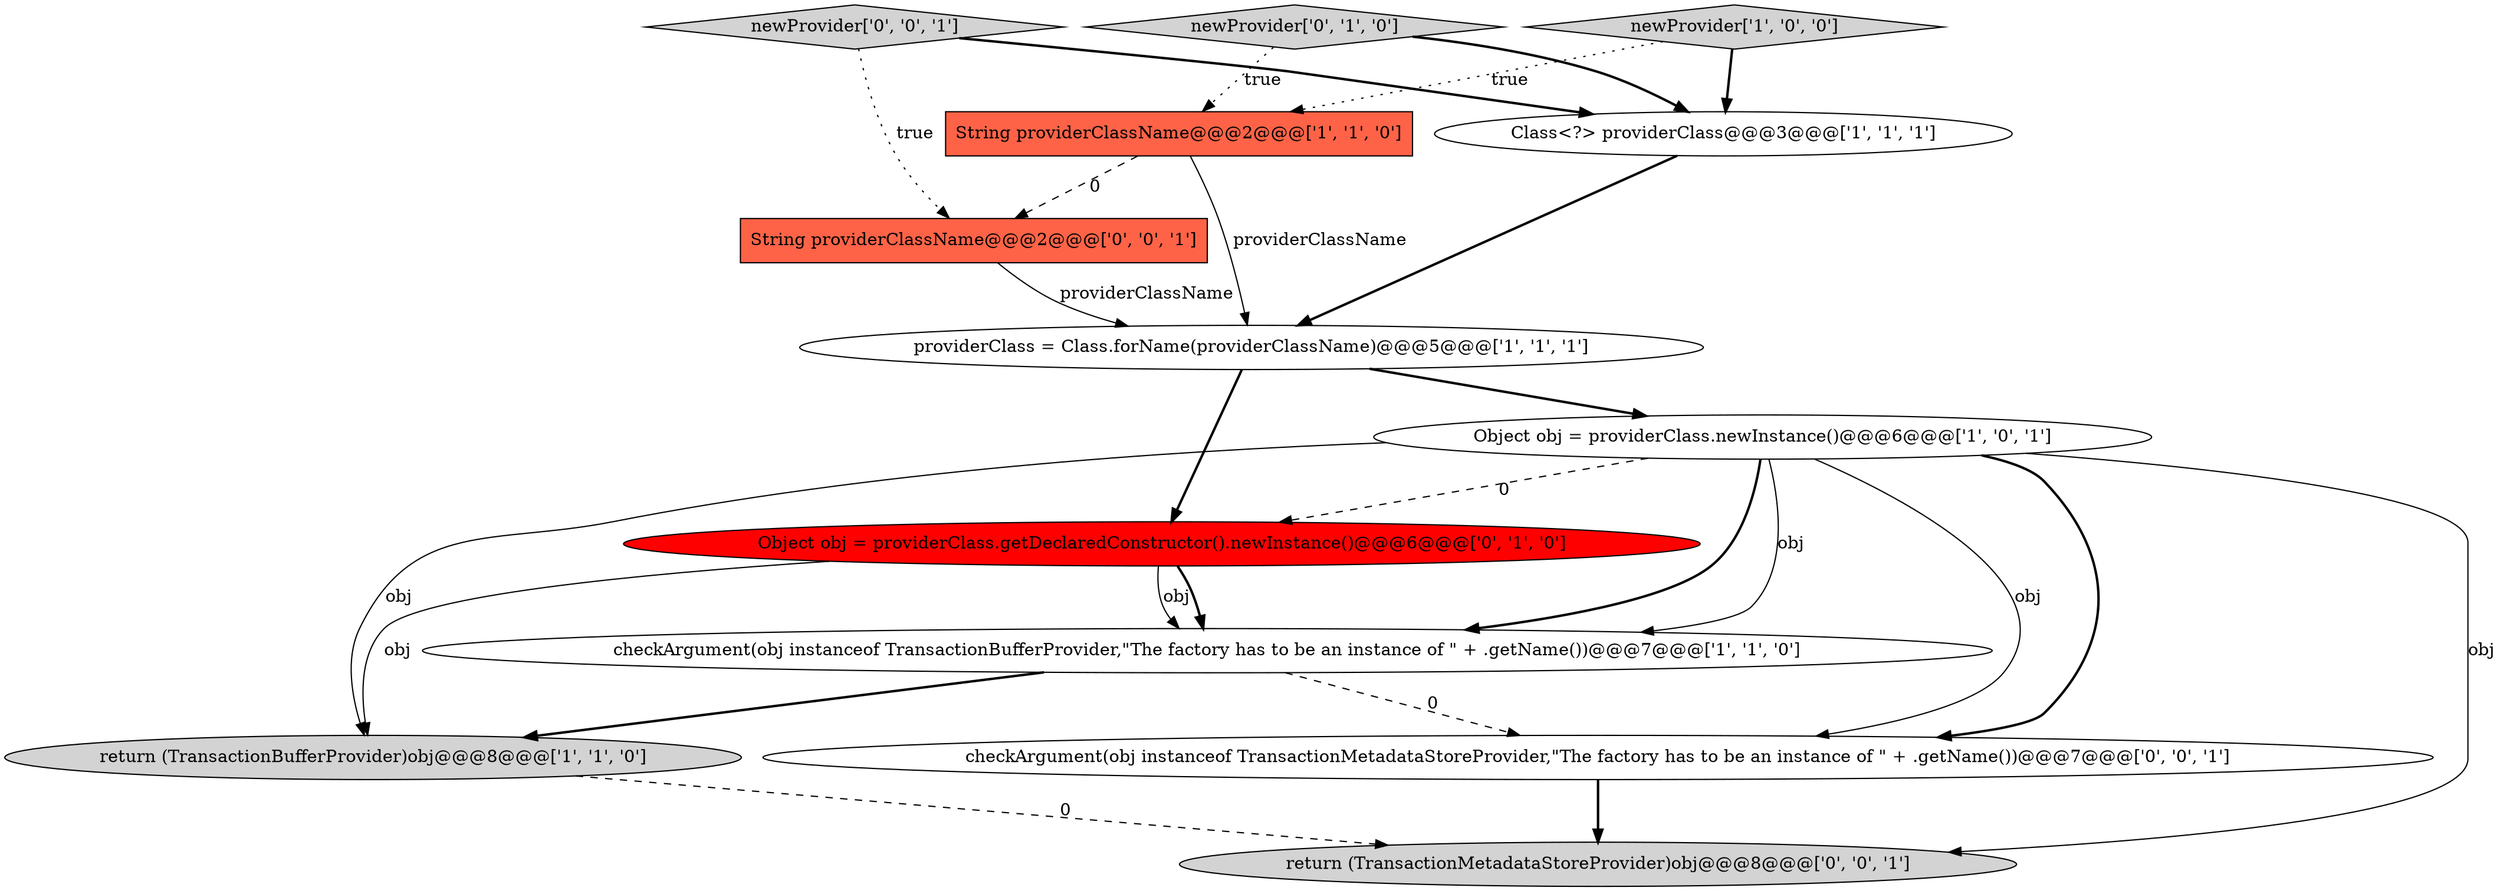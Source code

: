 digraph {
1 [style = filled, label = "providerClass = Class.forName(providerClassName)@@@5@@@['1', '1', '1']", fillcolor = white, shape = ellipse image = "AAA0AAABBB1BBB"];
8 [style = filled, label = "Object obj = providerClass.getDeclaredConstructor().newInstance()@@@6@@@['0', '1', '0']", fillcolor = red, shape = ellipse image = "AAA1AAABBB2BBB"];
0 [style = filled, label = "Class<?> providerClass@@@3@@@['1', '1', '1']", fillcolor = white, shape = ellipse image = "AAA0AAABBB1BBB"];
11 [style = filled, label = "newProvider['0', '0', '1']", fillcolor = lightgray, shape = diamond image = "AAA0AAABBB3BBB"];
3 [style = filled, label = "String providerClassName@@@2@@@['1', '1', '0']", fillcolor = tomato, shape = box image = "AAA0AAABBB1BBB"];
9 [style = filled, label = "checkArgument(obj instanceof TransactionMetadataStoreProvider,\"The factory has to be an instance of \" + .getName())@@@7@@@['0', '0', '1']", fillcolor = white, shape = ellipse image = "AAA0AAABBB3BBB"];
5 [style = filled, label = "Object obj = providerClass.newInstance()@@@6@@@['1', '0', '1']", fillcolor = white, shape = ellipse image = "AAA0AAABBB1BBB"];
12 [style = filled, label = "String providerClassName@@@2@@@['0', '0', '1']", fillcolor = tomato, shape = box image = "AAA0AAABBB3BBB"];
4 [style = filled, label = "checkArgument(obj instanceof TransactionBufferProvider,\"The factory has to be an instance of \" + .getName())@@@7@@@['1', '1', '0']", fillcolor = white, shape = ellipse image = "AAA0AAABBB1BBB"];
7 [style = filled, label = "newProvider['0', '1', '0']", fillcolor = lightgray, shape = diamond image = "AAA0AAABBB2BBB"];
2 [style = filled, label = "return (TransactionBufferProvider)obj@@@8@@@['1', '1', '0']", fillcolor = lightgray, shape = ellipse image = "AAA0AAABBB1BBB"];
6 [style = filled, label = "newProvider['1', '0', '0']", fillcolor = lightgray, shape = diamond image = "AAA0AAABBB1BBB"];
10 [style = filled, label = "return (TransactionMetadataStoreProvider)obj@@@8@@@['0', '0', '1']", fillcolor = lightgray, shape = ellipse image = "AAA0AAABBB3BBB"];
1->5 [style = bold, label=""];
1->8 [style = bold, label=""];
5->9 [style = bold, label=""];
5->10 [style = solid, label="obj"];
11->12 [style = dotted, label="true"];
5->2 [style = solid, label="obj"];
5->4 [style = solid, label="obj"];
3->1 [style = solid, label="providerClassName"];
7->0 [style = bold, label=""];
6->0 [style = bold, label=""];
5->9 [style = solid, label="obj"];
4->2 [style = bold, label=""];
9->10 [style = bold, label=""];
2->10 [style = dashed, label="0"];
8->2 [style = solid, label="obj"];
4->9 [style = dashed, label="0"];
11->0 [style = bold, label=""];
3->12 [style = dashed, label="0"];
7->3 [style = dotted, label="true"];
12->1 [style = solid, label="providerClassName"];
0->1 [style = bold, label=""];
5->4 [style = bold, label=""];
5->8 [style = dashed, label="0"];
8->4 [style = solid, label="obj"];
8->4 [style = bold, label=""];
6->3 [style = dotted, label="true"];
}
